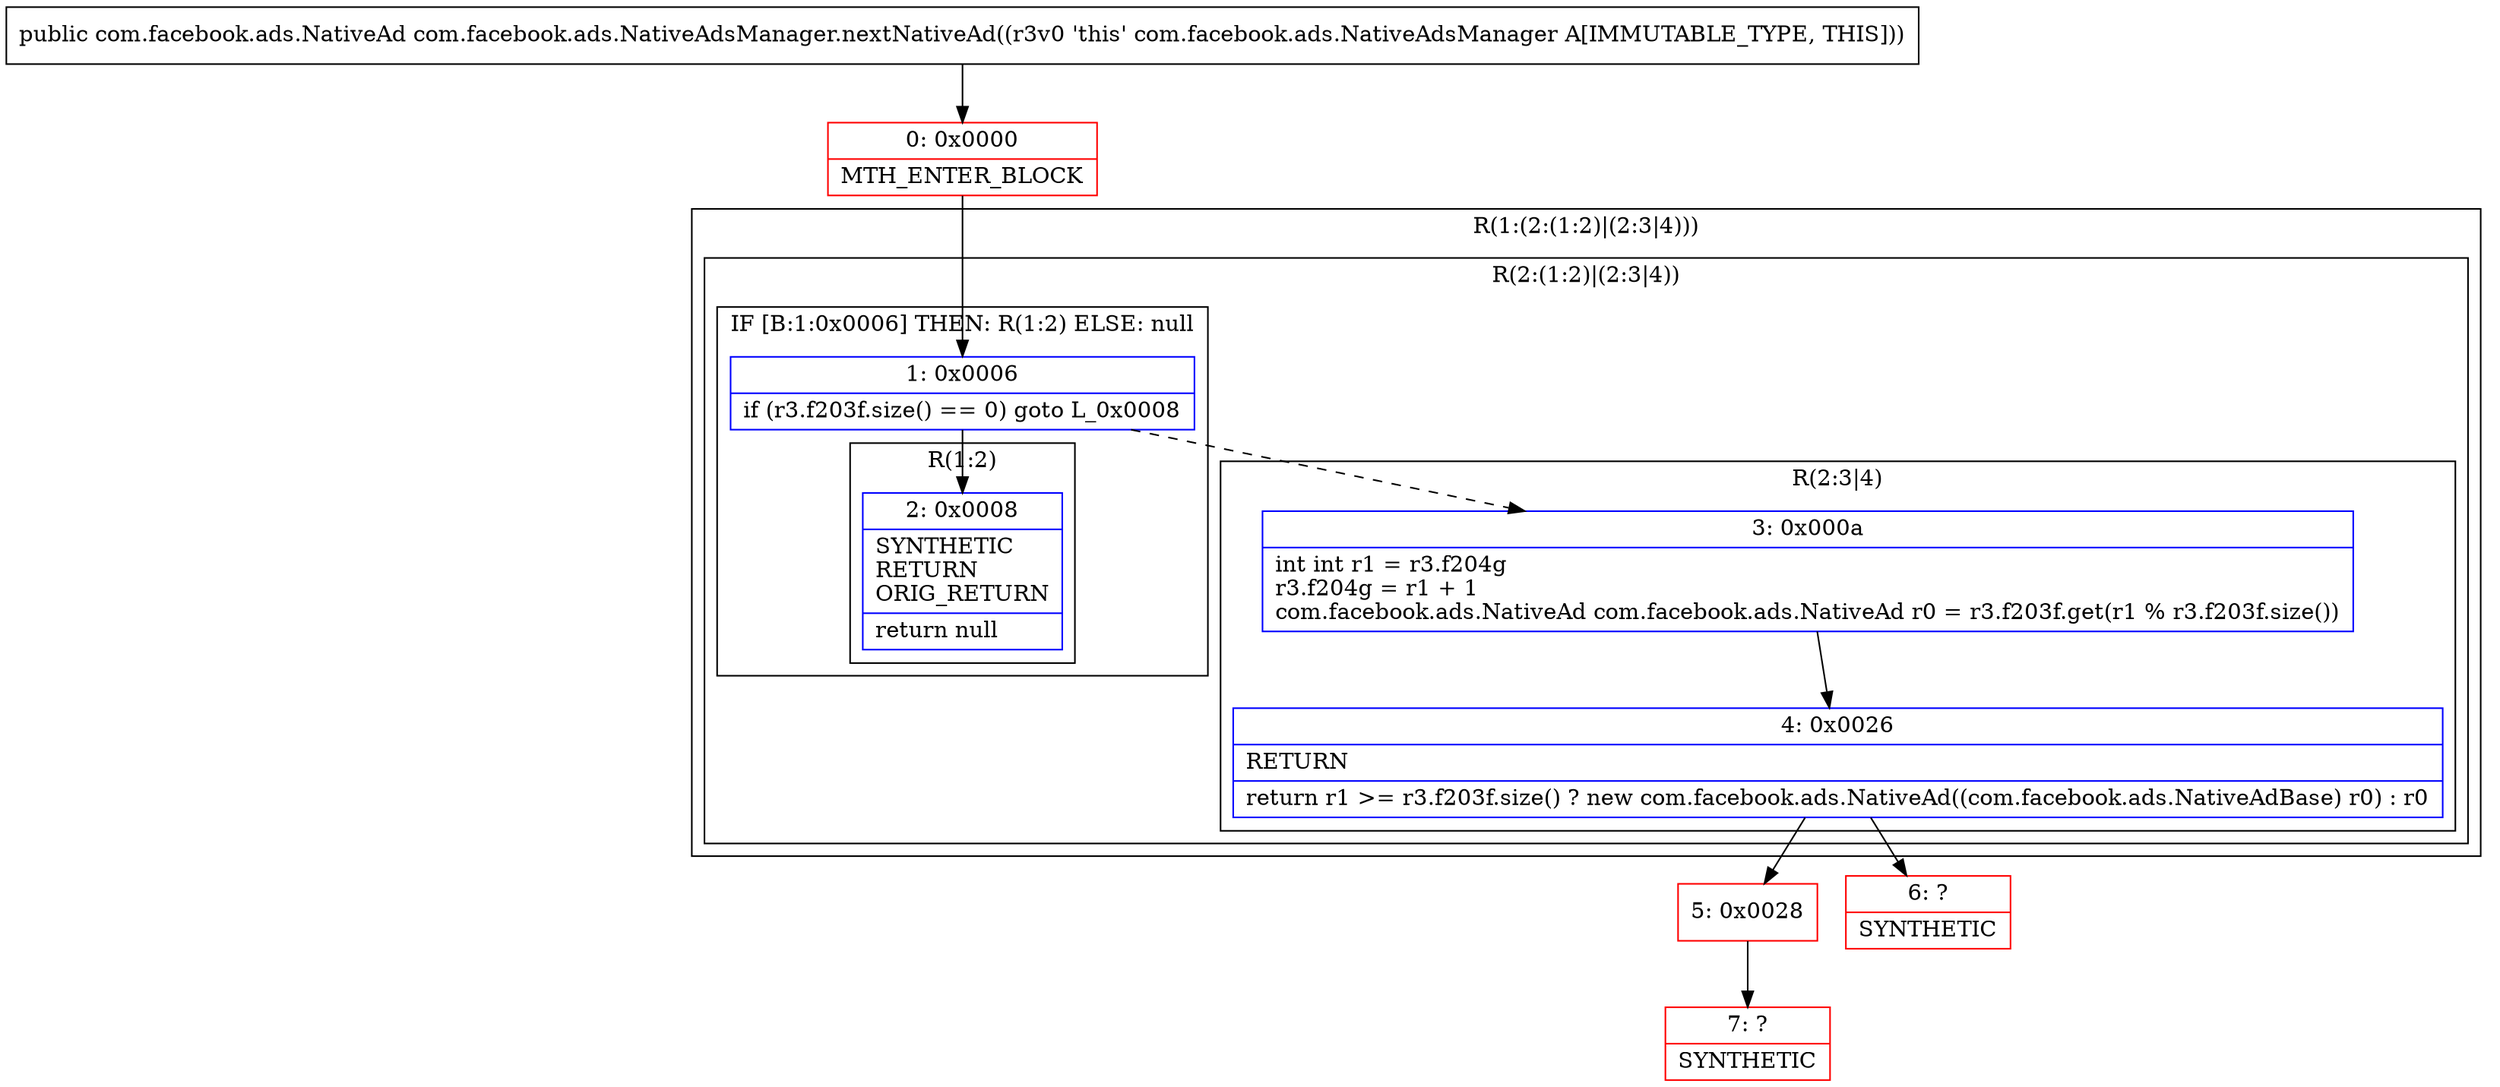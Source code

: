 digraph "CFG forcom.facebook.ads.NativeAdsManager.nextNativeAd()Lcom\/facebook\/ads\/NativeAd;" {
subgraph cluster_Region_1745667614 {
label = "R(1:(2:(1:2)|(2:3|4)))";
node [shape=record,color=blue];
subgraph cluster_Region_1306525840 {
label = "R(2:(1:2)|(2:3|4))";
node [shape=record,color=blue];
subgraph cluster_IfRegion_328220453 {
label = "IF [B:1:0x0006] THEN: R(1:2) ELSE: null";
node [shape=record,color=blue];
Node_1 [shape=record,label="{1\:\ 0x0006|if (r3.f203f.size() == 0) goto L_0x0008\l}"];
subgraph cluster_Region_1837193911 {
label = "R(1:2)";
node [shape=record,color=blue];
Node_2 [shape=record,label="{2\:\ 0x0008|SYNTHETIC\lRETURN\lORIG_RETURN\l|return null\l}"];
}
}
subgraph cluster_Region_1884898239 {
label = "R(2:3|4)";
node [shape=record,color=blue];
Node_3 [shape=record,label="{3\:\ 0x000a|int int r1 = r3.f204g\lr3.f204g = r1 + 1\lcom.facebook.ads.NativeAd com.facebook.ads.NativeAd r0 = r3.f203f.get(r1 % r3.f203f.size())\l}"];
Node_4 [shape=record,label="{4\:\ 0x0026|RETURN\l|return r1 \>= r3.f203f.size() ? new com.facebook.ads.NativeAd((com.facebook.ads.NativeAdBase) r0) : r0\l}"];
}
}
}
Node_0 [shape=record,color=red,label="{0\:\ 0x0000|MTH_ENTER_BLOCK\l}"];
Node_5 [shape=record,color=red,label="{5\:\ 0x0028}"];
Node_6 [shape=record,color=red,label="{6\:\ ?|SYNTHETIC\l}"];
Node_7 [shape=record,color=red,label="{7\:\ ?|SYNTHETIC\l}"];
MethodNode[shape=record,label="{public com.facebook.ads.NativeAd com.facebook.ads.NativeAdsManager.nextNativeAd((r3v0 'this' com.facebook.ads.NativeAdsManager A[IMMUTABLE_TYPE, THIS])) }"];
MethodNode -> Node_0;
Node_1 -> Node_2;
Node_1 -> Node_3[style=dashed];
Node_3 -> Node_4;
Node_4 -> Node_5;
Node_4 -> Node_6;
Node_0 -> Node_1;
Node_5 -> Node_7;
}

